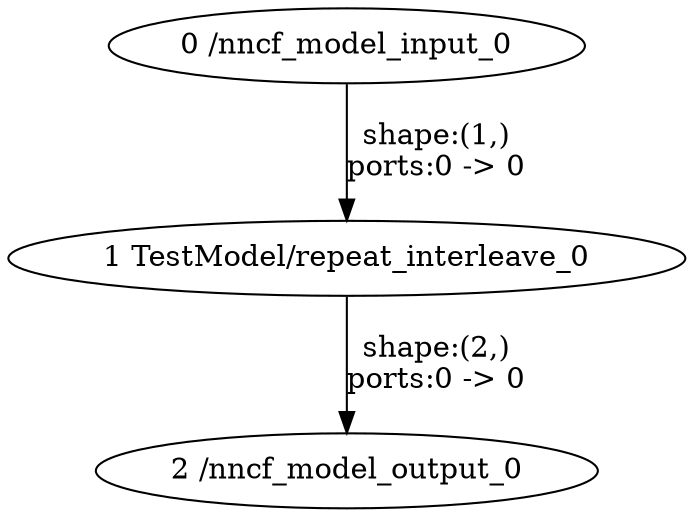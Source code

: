strict digraph  {
"0 /nncf_model_input_0" [id=0, type=nncf_model_input];
"1 TestModel/repeat_interleave_0" [id=1, type=repeat_interleave];
"2 /nncf_model_output_0" [id=2, type=nncf_model_output];
"0 /nncf_model_input_0" -> "1 TestModel/repeat_interleave_0"  [label="shape:(1,)\nports:0 -> 0", style=solid];
"1 TestModel/repeat_interleave_0" -> "2 /nncf_model_output_0"  [label="shape:(2,)\nports:0 -> 0", style=solid];
}
